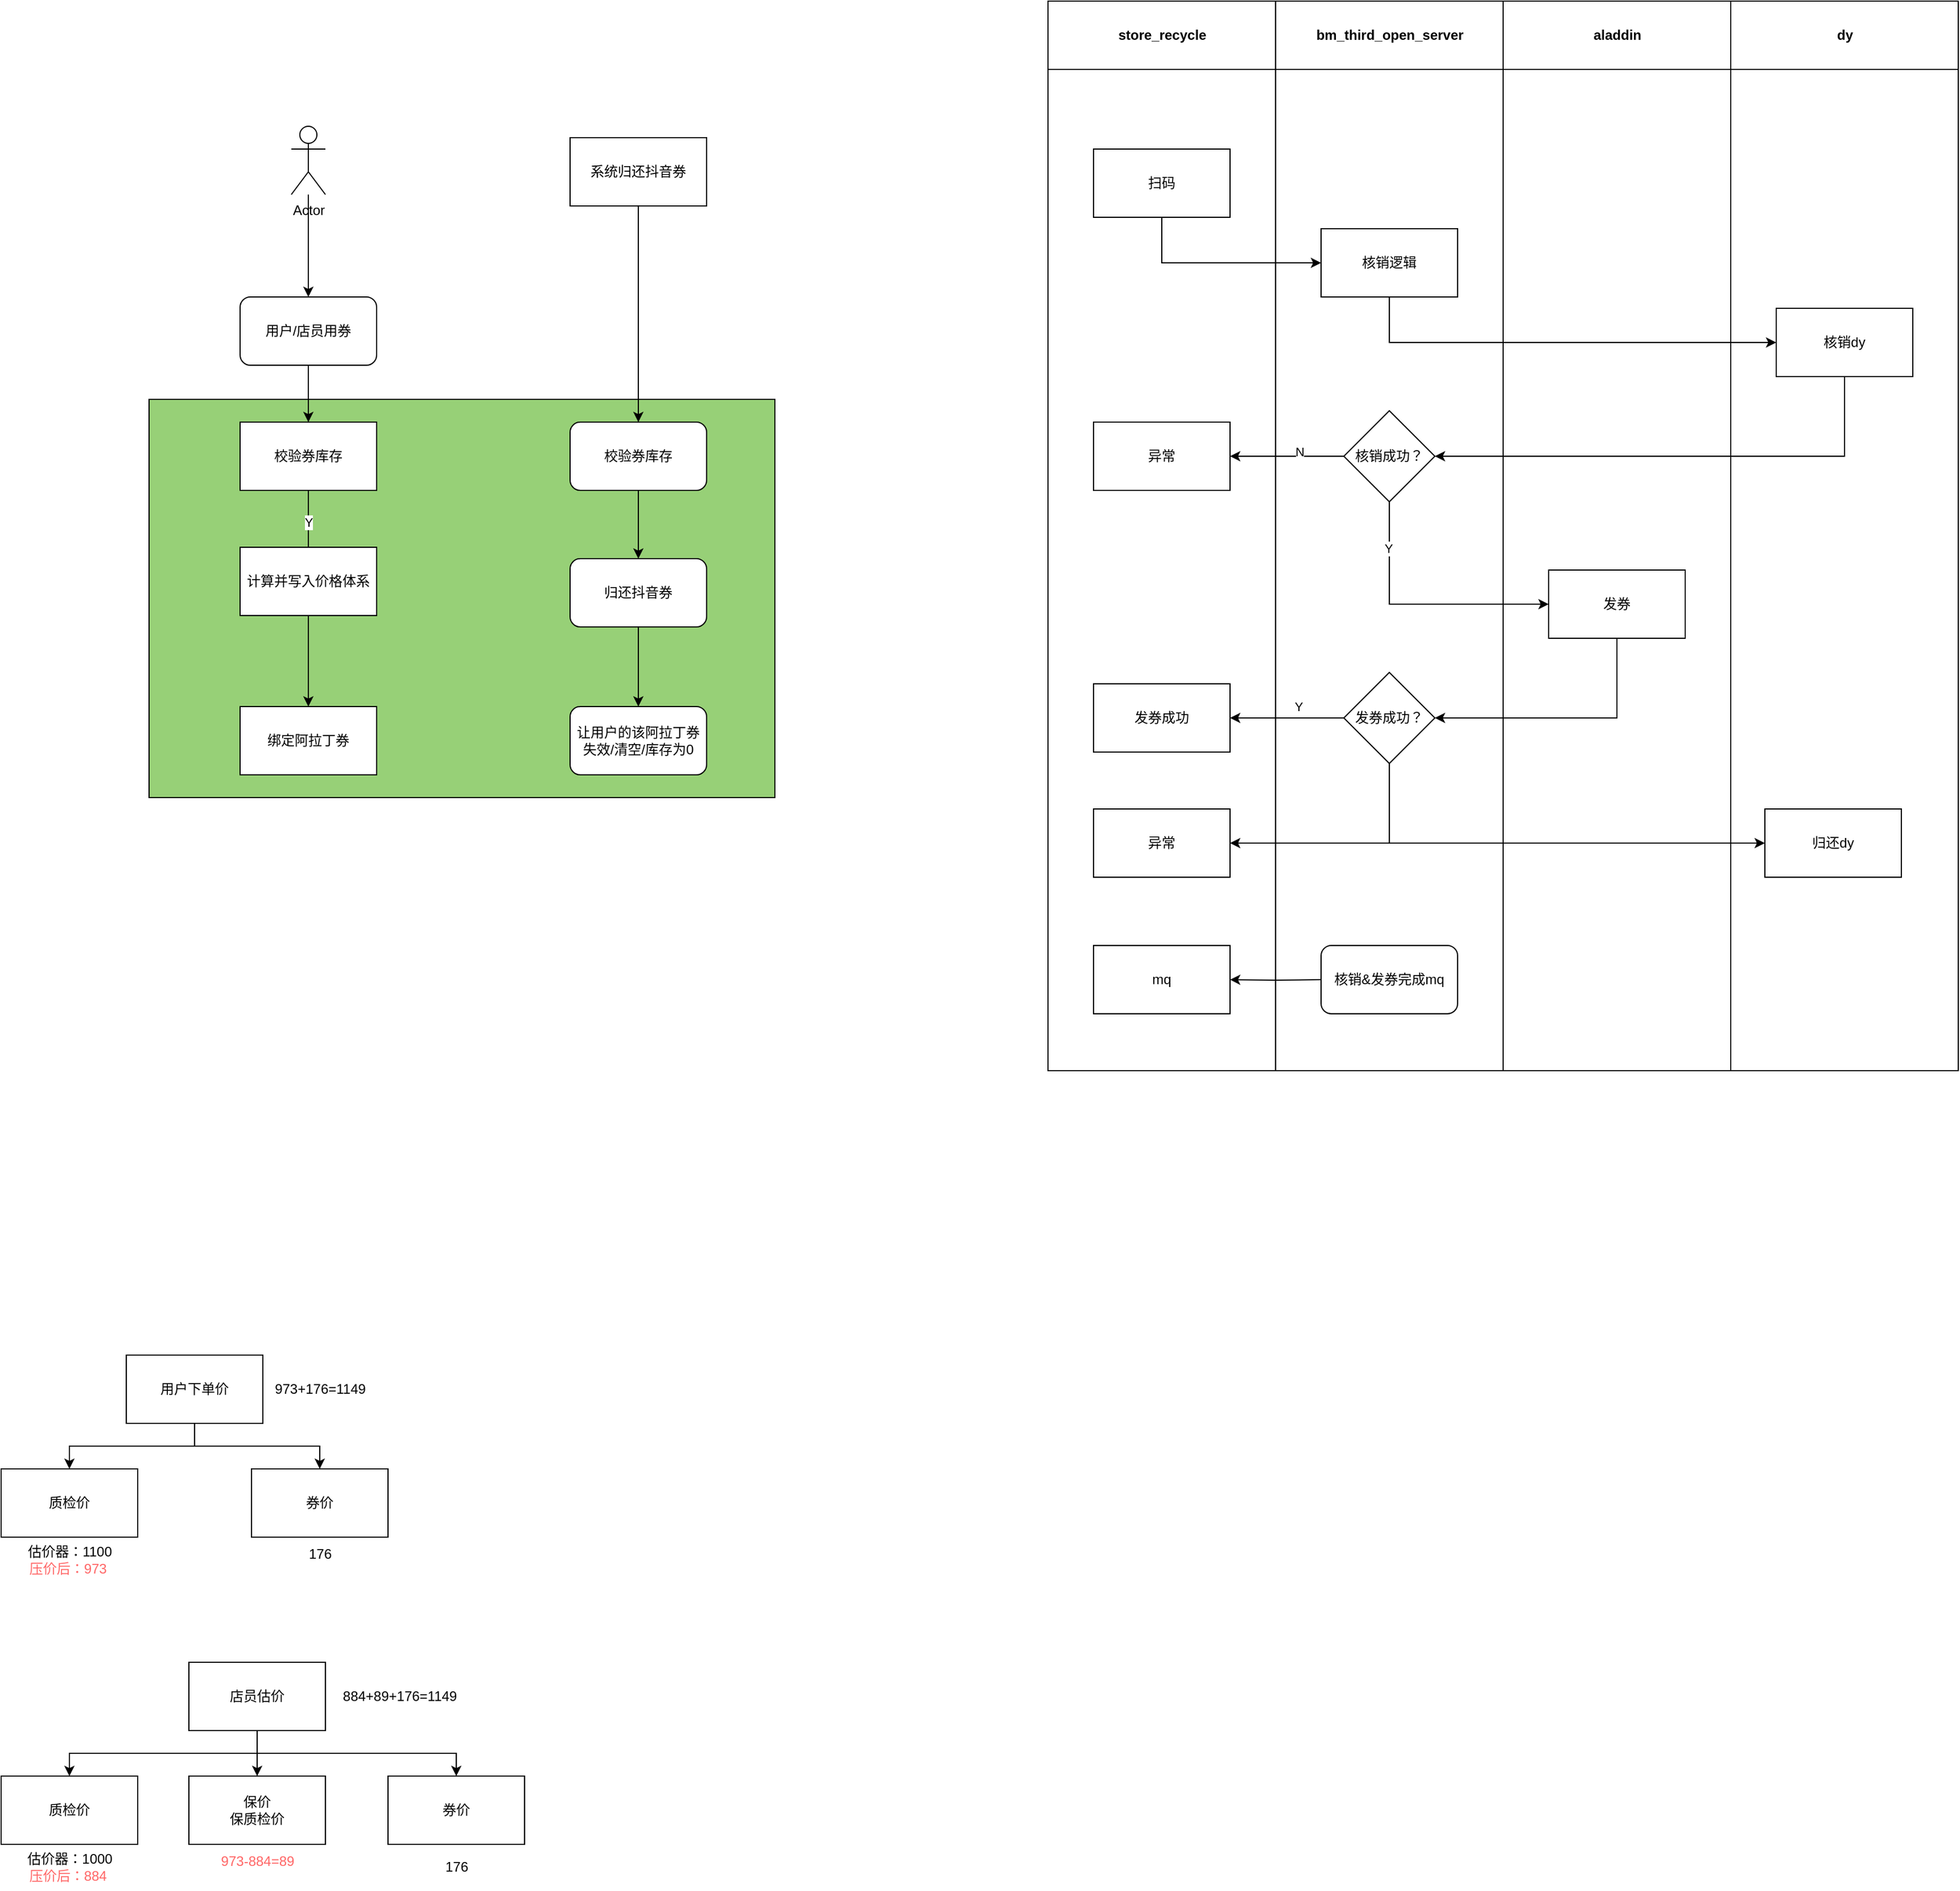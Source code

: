 <mxfile version="27.1.6">
  <diagram name="第 1 页" id="jiAnBNiApPbtFjmuv4Zr">
    <mxGraphModel dx="1426" dy="751" grid="1" gridSize="10" guides="1" tooltips="1" connect="1" arrows="1" fold="1" page="1" pageScale="1" pageWidth="99999" pageHeight="99999" math="0" shadow="0">
      <root>
        <mxCell id="0" />
        <mxCell id="1" parent="0" />
        <mxCell id="QLJ_ajnHZcb_13Equw2n-1" value="" style="rounded=0;whiteSpace=wrap;html=1;fillColor=#97D077;" vertex="1" parent="1">
          <mxGeometry x="210" y="600" width="550" height="350" as="geometry" />
        </mxCell>
        <mxCell id="A8KL_PBNQ62v4zYtUTwg-5" style="edgeStyle=orthogonalEdgeStyle;orthogonalLoop=1;jettySize=auto;html=1;exitX=0.5;exitY=1;exitDx=0;exitDy=0;entryX=0.5;entryY=0;entryDx=0;entryDy=0;" parent="1" source="A8KL_PBNQ62v4zYtUTwg-1" target="A8KL_PBNQ62v4zYtUTwg-7" edge="1">
          <mxGeometry relative="1" as="geometry">
            <mxPoint x="350" y="610" as="targetPoint" />
          </mxGeometry>
        </mxCell>
        <mxCell id="A8KL_PBNQ62v4zYtUTwg-1" value="用户/店员用券" style="rounded=1;whiteSpace=wrap;html=1;" parent="1" vertex="1">
          <mxGeometry x="290" y="510" width="120" height="60" as="geometry" />
        </mxCell>
        <mxCell id="A8KL_PBNQ62v4zYtUTwg-4" style="edgeStyle=orthogonalEdgeStyle;orthogonalLoop=1;jettySize=auto;html=1;entryX=0.5;entryY=0;entryDx=0;entryDy=0;" parent="1" source="A8KL_PBNQ62v4zYtUTwg-2" target="A8KL_PBNQ62v4zYtUTwg-1" edge="1">
          <mxGeometry relative="1" as="geometry" />
        </mxCell>
        <mxCell id="A8KL_PBNQ62v4zYtUTwg-2" value="Actor" style="shape=umlActor;verticalLabelPosition=bottom;verticalAlign=top;html=1;outlineConnect=0;" parent="1" vertex="1">
          <mxGeometry x="335" y="360" width="30" height="60" as="geometry" />
        </mxCell>
        <mxCell id="A8KL_PBNQ62v4zYtUTwg-11" style="edgeStyle=orthogonalEdgeStyle;orthogonalLoop=1;jettySize=auto;html=1;exitX=0.5;exitY=1;exitDx=0;exitDy=0;entryX=0.5;entryY=0;entryDx=0;entryDy=0;" parent="1" source="A8KL_PBNQ62v4zYtUTwg-3" target="A8KL_PBNQ62v4zYtUTwg-12" edge="1">
          <mxGeometry relative="1" as="geometry">
            <mxPoint x="640" y="540" as="targetPoint" />
          </mxGeometry>
        </mxCell>
        <mxCell id="A8KL_PBNQ62v4zYtUTwg-3" value="系统归还抖音券" style="rounded=0;whiteSpace=wrap;html=1;" parent="1" vertex="1">
          <mxGeometry x="580" y="370" width="120" height="60" as="geometry" />
        </mxCell>
        <mxCell id="A8KL_PBNQ62v4zYtUTwg-8" style="edgeStyle=orthogonalEdgeStyle;orthogonalLoop=1;jettySize=auto;html=1;exitX=0.5;exitY=1;exitDx=0;exitDy=0;" parent="1" source="A8KL_PBNQ62v4zYtUTwg-7" edge="1">
          <mxGeometry relative="1" as="geometry">
            <mxPoint x="350" y="740" as="targetPoint" />
          </mxGeometry>
        </mxCell>
        <mxCell id="A8KL_PBNQ62v4zYtUTwg-9" value="Y" style="edgeLabel;html=1;align=center;verticalAlign=middle;resizable=0;points=[];" parent="A8KL_PBNQ62v4zYtUTwg-8" vertex="1" connectable="0">
          <mxGeometry x="-0.092" relative="1" as="geometry">
            <mxPoint as="offset" />
          </mxGeometry>
        </mxCell>
        <mxCell id="A8KL_PBNQ62v4zYtUTwg-7" value="校验券库存" style="rounded=0;whiteSpace=wrap;html=1;" parent="1" vertex="1">
          <mxGeometry x="290" y="620" width="120" height="60" as="geometry" />
        </mxCell>
        <mxCell id="A8KL_PBNQ62v4zYtUTwg-18" value="" style="edgeStyle=orthogonalEdgeStyle;orthogonalLoop=1;jettySize=auto;html=1;" parent="1" source="A8KL_PBNQ62v4zYtUTwg-10" target="A8KL_PBNQ62v4zYtUTwg-17" edge="1">
          <mxGeometry relative="1" as="geometry" />
        </mxCell>
        <mxCell id="A8KL_PBNQ62v4zYtUTwg-10" value="计算并写入价格体系" style="rounded=0;whiteSpace=wrap;html=1;" parent="1" vertex="1">
          <mxGeometry x="290" y="730" width="120" height="60" as="geometry" />
        </mxCell>
        <mxCell id="A8KL_PBNQ62v4zYtUTwg-14" value="" style="edgeStyle=orthogonalEdgeStyle;orthogonalLoop=1;jettySize=auto;html=1;" parent="1" source="A8KL_PBNQ62v4zYtUTwg-12" target="A8KL_PBNQ62v4zYtUTwg-13" edge="1">
          <mxGeometry relative="1" as="geometry" />
        </mxCell>
        <mxCell id="A8KL_PBNQ62v4zYtUTwg-12" value="校验券库存" style="rounded=1;whiteSpace=wrap;html=1;" parent="1" vertex="1">
          <mxGeometry x="580" y="620" width="120" height="60" as="geometry" />
        </mxCell>
        <mxCell id="A8KL_PBNQ62v4zYtUTwg-16" value="" style="edgeStyle=orthogonalEdgeStyle;orthogonalLoop=1;jettySize=auto;html=1;" parent="1" source="A8KL_PBNQ62v4zYtUTwg-13" target="A8KL_PBNQ62v4zYtUTwg-15" edge="1">
          <mxGeometry relative="1" as="geometry" />
        </mxCell>
        <mxCell id="A8KL_PBNQ62v4zYtUTwg-13" value="归还抖音券" style="rounded=1;whiteSpace=wrap;html=1;" parent="1" vertex="1">
          <mxGeometry x="580" y="740" width="120" height="60" as="geometry" />
        </mxCell>
        <mxCell id="A8KL_PBNQ62v4zYtUTwg-15" value="让用户的该阿拉丁券失效/清空/库存为0" style="rounded=1;whiteSpace=wrap;html=1;" parent="1" vertex="1">
          <mxGeometry x="580" y="870" width="120" height="60" as="geometry" />
        </mxCell>
        <mxCell id="A8KL_PBNQ62v4zYtUTwg-17" value="绑定阿拉丁券" style="rounded=0;whiteSpace=wrap;html=1;" parent="1" vertex="1">
          <mxGeometry x="290" y="870" width="120" height="60" as="geometry" />
        </mxCell>
        <mxCell id="X9RhGF0DU9HrY_DomZp9-26" value="" style="swimlane;childLayout=stackLayout;resizeParent=1;resizeParentMax=0;startSize=0;html=1;" parent="1" vertex="1">
          <mxGeometry x="1000" y="250" width="800" height="940" as="geometry" />
        </mxCell>
        <mxCell id="X9RhGF0DU9HrY_DomZp9-27" value="store_recycle" style="swimlane;startSize=60;html=1;" parent="X9RhGF0DU9HrY_DomZp9-26" vertex="1">
          <mxGeometry width="200" height="940" as="geometry" />
        </mxCell>
        <mxCell id="X9RhGF0DU9HrY_DomZp9-33" value="扫码" style="rounded=0;whiteSpace=wrap;html=1;" parent="X9RhGF0DU9HrY_DomZp9-27" vertex="1">
          <mxGeometry x="40" y="130" width="120" height="60" as="geometry" />
        </mxCell>
        <mxCell id="X9RhGF0DU9HrY_DomZp9-45" value="异常" style="rounded=0;whiteSpace=wrap;html=1;" parent="X9RhGF0DU9HrY_DomZp9-27" vertex="1">
          <mxGeometry x="40" y="370" width="120" height="60" as="geometry" />
        </mxCell>
        <mxCell id="X9RhGF0DU9HrY_DomZp9-51" value="发券成功" style="rounded=0;whiteSpace=wrap;html=1;" parent="X9RhGF0DU9HrY_DomZp9-27" vertex="1">
          <mxGeometry x="40" y="600" width="120" height="60" as="geometry" />
        </mxCell>
        <mxCell id="X9RhGF0DU9HrY_DomZp9-53" value="异常" style="rounded=0;whiteSpace=wrap;html=1;" parent="X9RhGF0DU9HrY_DomZp9-27" vertex="1">
          <mxGeometry x="40" y="710" width="120" height="60" as="geometry" />
        </mxCell>
        <mxCell id="QLJ_ajnHZcb_13Equw2n-3" value="mq" style="rounded=0;whiteSpace=wrap;html=1;" vertex="1" parent="X9RhGF0DU9HrY_DomZp9-27">
          <mxGeometry x="40" y="830" width="120" height="60" as="geometry" />
        </mxCell>
        <mxCell id="X9RhGF0DU9HrY_DomZp9-28" value="bm_third_open_server" style="swimlane;startSize=60;html=1;" parent="X9RhGF0DU9HrY_DomZp9-26" vertex="1">
          <mxGeometry x="200" width="200" height="940" as="geometry" />
        </mxCell>
        <mxCell id="X9RhGF0DU9HrY_DomZp9-36" value="核销逻辑" style="rounded=0;whiteSpace=wrap;html=1;" parent="X9RhGF0DU9HrY_DomZp9-28" vertex="1">
          <mxGeometry x="40" y="200" width="120" height="60" as="geometry" />
        </mxCell>
        <mxCell id="X9RhGF0DU9HrY_DomZp9-42" value="核销成功？" style="rhombus;whiteSpace=wrap;html=1;" parent="X9RhGF0DU9HrY_DomZp9-28" vertex="1">
          <mxGeometry x="60" y="360" width="80" height="80" as="geometry" />
        </mxCell>
        <mxCell id="X9RhGF0DU9HrY_DomZp9-49" value="发券成功？" style="rhombus;whiteSpace=wrap;html=1;" parent="X9RhGF0DU9HrY_DomZp9-28" vertex="1">
          <mxGeometry x="60" y="590" width="80" height="80" as="geometry" />
        </mxCell>
        <mxCell id="QLJ_ajnHZcb_13Equw2n-5" value="核销&amp;amp;发券完成mq" style="rounded=1;whiteSpace=wrap;html=1;" vertex="1" parent="X9RhGF0DU9HrY_DomZp9-28">
          <mxGeometry x="40" y="830" width="120" height="60" as="geometry" />
        </mxCell>
        <mxCell id="X9RhGF0DU9HrY_DomZp9-29" value="aladdin" style="swimlane;startSize=60;html=1;" parent="X9RhGF0DU9HrY_DomZp9-26" vertex="1">
          <mxGeometry x="400" width="200" height="940" as="geometry" />
        </mxCell>
        <mxCell id="X9RhGF0DU9HrY_DomZp9-47" value="发券" style="rounded=0;whiteSpace=wrap;html=1;" parent="X9RhGF0DU9HrY_DomZp9-29" vertex="1">
          <mxGeometry x="40" y="500" width="120" height="60" as="geometry" />
        </mxCell>
        <mxCell id="X9RhGF0DU9HrY_DomZp9-37" style="edgeStyle=orthogonalEdgeStyle;rounded=0;orthogonalLoop=1;jettySize=auto;html=1;exitX=0.5;exitY=1;exitDx=0;exitDy=0;entryX=0;entryY=0.5;entryDx=0;entryDy=0;" parent="X9RhGF0DU9HrY_DomZp9-26" source="X9RhGF0DU9HrY_DomZp9-33" target="X9RhGF0DU9HrY_DomZp9-36" edge="1">
          <mxGeometry relative="1" as="geometry" />
        </mxCell>
        <mxCell id="X9RhGF0DU9HrY_DomZp9-31" value="dy" style="swimlane;startSize=60;html=1;" parent="X9RhGF0DU9HrY_DomZp9-26" vertex="1">
          <mxGeometry x="600" width="200" height="940" as="geometry" />
        </mxCell>
        <mxCell id="X9RhGF0DU9HrY_DomZp9-39" value="核销dy" style="rounded=0;whiteSpace=wrap;html=1;" parent="X9RhGF0DU9HrY_DomZp9-31" vertex="1">
          <mxGeometry x="40" y="270" width="120" height="60" as="geometry" />
        </mxCell>
        <mxCell id="X9RhGF0DU9HrY_DomZp9-58" value="归还dy" style="rounded=0;whiteSpace=wrap;html=1;" parent="X9RhGF0DU9HrY_DomZp9-31" vertex="1">
          <mxGeometry x="30" y="710" width="120" height="60" as="geometry" />
        </mxCell>
        <mxCell id="X9RhGF0DU9HrY_DomZp9-40" style="edgeStyle=orthogonalEdgeStyle;rounded=0;orthogonalLoop=1;jettySize=auto;html=1;exitX=0.5;exitY=1;exitDx=0;exitDy=0;entryX=0;entryY=0.5;entryDx=0;entryDy=0;" parent="X9RhGF0DU9HrY_DomZp9-26" source="X9RhGF0DU9HrY_DomZp9-36" target="X9RhGF0DU9HrY_DomZp9-39" edge="1">
          <mxGeometry relative="1" as="geometry">
            <mxPoint x="620" y="310" as="targetPoint" />
          </mxGeometry>
        </mxCell>
        <mxCell id="X9RhGF0DU9HrY_DomZp9-44" style="edgeStyle=orthogonalEdgeStyle;rounded=0;orthogonalLoop=1;jettySize=auto;html=1;exitX=0.5;exitY=1;exitDx=0;exitDy=0;entryX=1;entryY=0.5;entryDx=0;entryDy=0;" parent="X9RhGF0DU9HrY_DomZp9-26" source="X9RhGF0DU9HrY_DomZp9-39" target="X9RhGF0DU9HrY_DomZp9-42" edge="1">
          <mxGeometry relative="1" as="geometry" />
        </mxCell>
        <mxCell id="X9RhGF0DU9HrY_DomZp9-46" style="edgeStyle=orthogonalEdgeStyle;rounded=0;orthogonalLoop=1;jettySize=auto;html=1;exitX=0;exitY=0.5;exitDx=0;exitDy=0;entryX=1;entryY=0.5;entryDx=0;entryDy=0;" parent="X9RhGF0DU9HrY_DomZp9-26" source="X9RhGF0DU9HrY_DomZp9-42" target="X9RhGF0DU9HrY_DomZp9-45" edge="1">
          <mxGeometry relative="1" as="geometry" />
        </mxCell>
        <mxCell id="X9RhGF0DU9HrY_DomZp9-55" value="N" style="edgeLabel;html=1;align=center;verticalAlign=middle;resizable=0;points=[];" parent="X9RhGF0DU9HrY_DomZp9-46" vertex="1" connectable="0">
          <mxGeometry x="-0.22" y="-4" relative="1" as="geometry">
            <mxPoint as="offset" />
          </mxGeometry>
        </mxCell>
        <mxCell id="X9RhGF0DU9HrY_DomZp9-48" style="edgeStyle=orthogonalEdgeStyle;rounded=0;orthogonalLoop=1;jettySize=auto;html=1;exitX=0.5;exitY=1;exitDx=0;exitDy=0;entryX=0;entryY=0.5;entryDx=0;entryDy=0;" parent="X9RhGF0DU9HrY_DomZp9-26" source="X9RhGF0DU9HrY_DomZp9-42" target="X9RhGF0DU9HrY_DomZp9-47" edge="1">
          <mxGeometry relative="1" as="geometry" />
        </mxCell>
        <mxCell id="X9RhGF0DU9HrY_DomZp9-56" value="Y" style="edgeLabel;html=1;align=center;verticalAlign=middle;resizable=0;points=[];" parent="X9RhGF0DU9HrY_DomZp9-48" vertex="1" connectable="0">
          <mxGeometry x="-0.643" y="-1" relative="1" as="geometry">
            <mxPoint as="offset" />
          </mxGeometry>
        </mxCell>
        <mxCell id="X9RhGF0DU9HrY_DomZp9-50" style="edgeStyle=orthogonalEdgeStyle;rounded=0;orthogonalLoop=1;jettySize=auto;html=1;exitX=0.5;exitY=1;exitDx=0;exitDy=0;entryX=1;entryY=0.5;entryDx=0;entryDy=0;" parent="X9RhGF0DU9HrY_DomZp9-26" source="X9RhGF0DU9HrY_DomZp9-47" target="X9RhGF0DU9HrY_DomZp9-49" edge="1">
          <mxGeometry relative="1" as="geometry" />
        </mxCell>
        <mxCell id="X9RhGF0DU9HrY_DomZp9-52" style="edgeStyle=orthogonalEdgeStyle;rounded=0;orthogonalLoop=1;jettySize=auto;html=1;exitX=0;exitY=0.5;exitDx=0;exitDy=0;entryX=1;entryY=0.5;entryDx=0;entryDy=0;" parent="X9RhGF0DU9HrY_DomZp9-26" source="X9RhGF0DU9HrY_DomZp9-49" target="X9RhGF0DU9HrY_DomZp9-51" edge="1">
          <mxGeometry relative="1" as="geometry" />
        </mxCell>
        <mxCell id="X9RhGF0DU9HrY_DomZp9-54" value="Y" style="edgeLabel;html=1;align=center;verticalAlign=middle;resizable=0;points=[];" parent="X9RhGF0DU9HrY_DomZp9-52" vertex="1" connectable="0">
          <mxGeometry x="-0.2" y="2" relative="1" as="geometry">
            <mxPoint y="-12" as="offset" />
          </mxGeometry>
        </mxCell>
        <mxCell id="X9RhGF0DU9HrY_DomZp9-57" style="edgeStyle=orthogonalEdgeStyle;rounded=0;orthogonalLoop=1;jettySize=auto;html=1;exitX=0.5;exitY=1;exitDx=0;exitDy=0;entryX=1;entryY=0.5;entryDx=0;entryDy=0;" parent="X9RhGF0DU9HrY_DomZp9-26" source="X9RhGF0DU9HrY_DomZp9-49" target="X9RhGF0DU9HrY_DomZp9-53" edge="1">
          <mxGeometry relative="1" as="geometry" />
        </mxCell>
        <mxCell id="X9RhGF0DU9HrY_DomZp9-59" style="edgeStyle=orthogonalEdgeStyle;rounded=0;orthogonalLoop=1;jettySize=auto;html=1;exitX=0.5;exitY=1;exitDx=0;exitDy=0;entryX=0;entryY=0.5;entryDx=0;entryDy=0;" parent="X9RhGF0DU9HrY_DomZp9-26" source="X9RhGF0DU9HrY_DomZp9-49" target="X9RhGF0DU9HrY_DomZp9-58" edge="1">
          <mxGeometry relative="1" as="geometry" />
        </mxCell>
        <mxCell id="QLJ_ajnHZcb_13Equw2n-4" style="edgeStyle=orthogonalEdgeStyle;rounded=0;orthogonalLoop=1;jettySize=auto;html=1;entryX=1;entryY=0.5;entryDx=0;entryDy=0;" edge="1" parent="X9RhGF0DU9HrY_DomZp9-26" target="QLJ_ajnHZcb_13Equw2n-3">
          <mxGeometry relative="1" as="geometry">
            <mxPoint x="240" y="860" as="sourcePoint" />
          </mxGeometry>
        </mxCell>
        <mxCell id="X9RhGF0DU9HrY_DomZp9-68" style="edgeStyle=orthogonalEdgeStyle;rounded=0;orthogonalLoop=1;jettySize=auto;html=1;exitX=0.5;exitY=1;exitDx=0;exitDy=0;entryX=0.5;entryY=0;entryDx=0;entryDy=0;" parent="1" source="X9RhGF0DU9HrY_DomZp9-65" target="X9RhGF0DU9HrY_DomZp9-66" edge="1">
          <mxGeometry relative="1" as="geometry" />
        </mxCell>
        <mxCell id="X9RhGF0DU9HrY_DomZp9-70" style="edgeStyle=orthogonalEdgeStyle;rounded=0;orthogonalLoop=1;jettySize=auto;html=1;exitX=0.5;exitY=1;exitDx=0;exitDy=0;entryX=0.5;entryY=0;entryDx=0;entryDy=0;" parent="1" source="X9RhGF0DU9HrY_DomZp9-65" target="X9RhGF0DU9HrY_DomZp9-67" edge="1">
          <mxGeometry relative="1" as="geometry" />
        </mxCell>
        <mxCell id="X9RhGF0DU9HrY_DomZp9-65" value="用户下单价" style="rounded=0;whiteSpace=wrap;html=1;" parent="1" vertex="1">
          <mxGeometry x="190" y="1440" width="120" height="60" as="geometry" />
        </mxCell>
        <mxCell id="X9RhGF0DU9HrY_DomZp9-66" value="质检价" style="rounded=0;whiteSpace=wrap;html=1;" parent="1" vertex="1">
          <mxGeometry x="80" y="1540" width="120" height="60" as="geometry" />
        </mxCell>
        <mxCell id="X9RhGF0DU9HrY_DomZp9-67" value="券价" style="rounded=0;whiteSpace=wrap;html=1;" parent="1" vertex="1">
          <mxGeometry x="300" y="1540" width="120" height="60" as="geometry" />
        </mxCell>
        <mxCell id="X9RhGF0DU9HrY_DomZp9-71" value="973+176=1149" style="text;html=1;align=center;verticalAlign=middle;resizable=0;points=[];autosize=1;strokeColor=none;fillColor=none;" parent="1" vertex="1">
          <mxGeometry x="310" y="1455" width="100" height="30" as="geometry" />
        </mxCell>
        <mxCell id="X9RhGF0DU9HrY_DomZp9-73" value="估价器：1100&lt;div&gt;&lt;font style=&quot;color: rgb(255, 102, 102);&quot;&gt;压价后：973&lt;/font&gt;&amp;nbsp;&lt;/div&gt;" style="text;html=1;align=center;verticalAlign=middle;resizable=0;points=[];autosize=1;strokeColor=none;fillColor=none;" parent="1" vertex="1">
          <mxGeometry x="90" y="1600" width="100" height="40" as="geometry" />
        </mxCell>
        <mxCell id="X9RhGF0DU9HrY_DomZp9-74" value="176" style="text;html=1;align=center;verticalAlign=middle;resizable=0;points=[];autosize=1;strokeColor=none;fillColor=none;" parent="1" vertex="1">
          <mxGeometry x="340" y="1600" width="40" height="30" as="geometry" />
        </mxCell>
        <mxCell id="X9RhGF0DU9HrY_DomZp9-75" style="edgeStyle=orthogonalEdgeStyle;rounded=0;orthogonalLoop=1;jettySize=auto;html=1;exitX=0.5;exitY=1;exitDx=0;exitDy=0;entryX=0.5;entryY=0;entryDx=0;entryDy=0;" parent="1" source="X9RhGF0DU9HrY_DomZp9-77" target="X9RhGF0DU9HrY_DomZp9-78" edge="1">
          <mxGeometry relative="1" as="geometry" />
        </mxCell>
        <mxCell id="X9RhGF0DU9HrY_DomZp9-76" style="edgeStyle=orthogonalEdgeStyle;rounded=0;orthogonalLoop=1;jettySize=auto;html=1;exitX=0.5;exitY=1;exitDx=0;exitDy=0;entryX=0.5;entryY=0;entryDx=0;entryDy=0;" parent="1" source="X9RhGF0DU9HrY_DomZp9-77" target="X9RhGF0DU9HrY_DomZp9-79" edge="1">
          <mxGeometry relative="1" as="geometry" />
        </mxCell>
        <mxCell id="X9RhGF0DU9HrY_DomZp9-85" style="edgeStyle=orthogonalEdgeStyle;rounded=0;orthogonalLoop=1;jettySize=auto;html=1;exitX=0.5;exitY=1;exitDx=0;exitDy=0;entryX=0.5;entryY=0;entryDx=0;entryDy=0;" parent="1" source="X9RhGF0DU9HrY_DomZp9-77" target="X9RhGF0DU9HrY_DomZp9-84" edge="1">
          <mxGeometry relative="1" as="geometry" />
        </mxCell>
        <mxCell id="X9RhGF0DU9HrY_DomZp9-77" value="店员估价" style="rounded=0;whiteSpace=wrap;html=1;" parent="1" vertex="1">
          <mxGeometry x="245" y="1710" width="120" height="60" as="geometry" />
        </mxCell>
        <mxCell id="X9RhGF0DU9HrY_DomZp9-78" value="质检价" style="rounded=0;whiteSpace=wrap;html=1;" parent="1" vertex="1">
          <mxGeometry x="80" y="1810" width="120" height="60" as="geometry" />
        </mxCell>
        <mxCell id="X9RhGF0DU9HrY_DomZp9-79" value="券价" style="rounded=0;whiteSpace=wrap;html=1;" parent="1" vertex="1">
          <mxGeometry x="420" y="1810" width="120" height="60" as="geometry" />
        </mxCell>
        <mxCell id="X9RhGF0DU9HrY_DomZp9-80" value="884+89+176=1149" style="text;html=1;align=center;verticalAlign=middle;resizable=0;points=[];autosize=1;strokeColor=none;fillColor=none;" parent="1" vertex="1">
          <mxGeometry x="370" y="1725" width="120" height="30" as="geometry" />
        </mxCell>
        <mxCell id="X9RhGF0DU9HrY_DomZp9-81" value="估价器：1000&lt;div&gt;&lt;font style=&quot;color: rgb(255, 102, 102);&quot;&gt;压价后：884&amp;nbsp;&lt;/font&gt;&lt;/div&gt;" style="text;html=1;align=center;verticalAlign=middle;resizable=0;points=[];autosize=1;strokeColor=none;fillColor=none;" parent="1" vertex="1">
          <mxGeometry x="90" y="1870" width="100" height="40" as="geometry" />
        </mxCell>
        <mxCell id="X9RhGF0DU9HrY_DomZp9-82" value="176" style="text;html=1;align=center;verticalAlign=middle;resizable=0;points=[];autosize=1;strokeColor=none;fillColor=none;" parent="1" vertex="1">
          <mxGeometry x="460" y="1875" width="40" height="30" as="geometry" />
        </mxCell>
        <mxCell id="X9RhGF0DU9HrY_DomZp9-84" value="保价&lt;div&gt;保质检价&lt;/div&gt;" style="rounded=0;whiteSpace=wrap;html=1;" parent="1" vertex="1">
          <mxGeometry x="245" y="1810" width="120" height="60" as="geometry" />
        </mxCell>
        <mxCell id="X9RhGF0DU9HrY_DomZp9-86" value="&lt;font style=&quot;color: rgb(255, 102, 102);&quot;&gt;973-884=89&lt;span style=&quot;font-family: monospace; font-size: 0px; text-align: start; color: rgba(0, 0, 0, 0);&quot;&gt;%3CmxGraphModel%3E%3Croot%3E%3CmxCell%20id%3D%220%22%2F%3E%3CmxCell%20id%3D%221%22%20parent%3D%220%22%2F%3E%3CmxCell%20id%3D%222%22%20value%3D%22%22%20style%3D%22rounded%3D0%3BwhiteSpace%3Dwrap%3Bhtml%3D1%3B%22%20vertex%3D%221%22%20parent%3D%221%22%3E%3CmxGeometry%20x%3D%22580%22%20y%3D%221740%22%20width%3D%22120%22%20height%3D%2260%22%20as%3D%22geometry%22%2F%3E%3C%2FmxCell%3E%3C%2Froot%3E%3C%2FmxGraphModel%3E&lt;/span&gt;&lt;/font&gt;" style="text;html=1;align=center;verticalAlign=middle;resizable=0;points=[];autosize=1;strokeColor=none;fillColor=none;" parent="1" vertex="1">
          <mxGeometry x="260" y="1870" width="90" height="30" as="geometry" />
        </mxCell>
      </root>
    </mxGraphModel>
  </diagram>
</mxfile>
